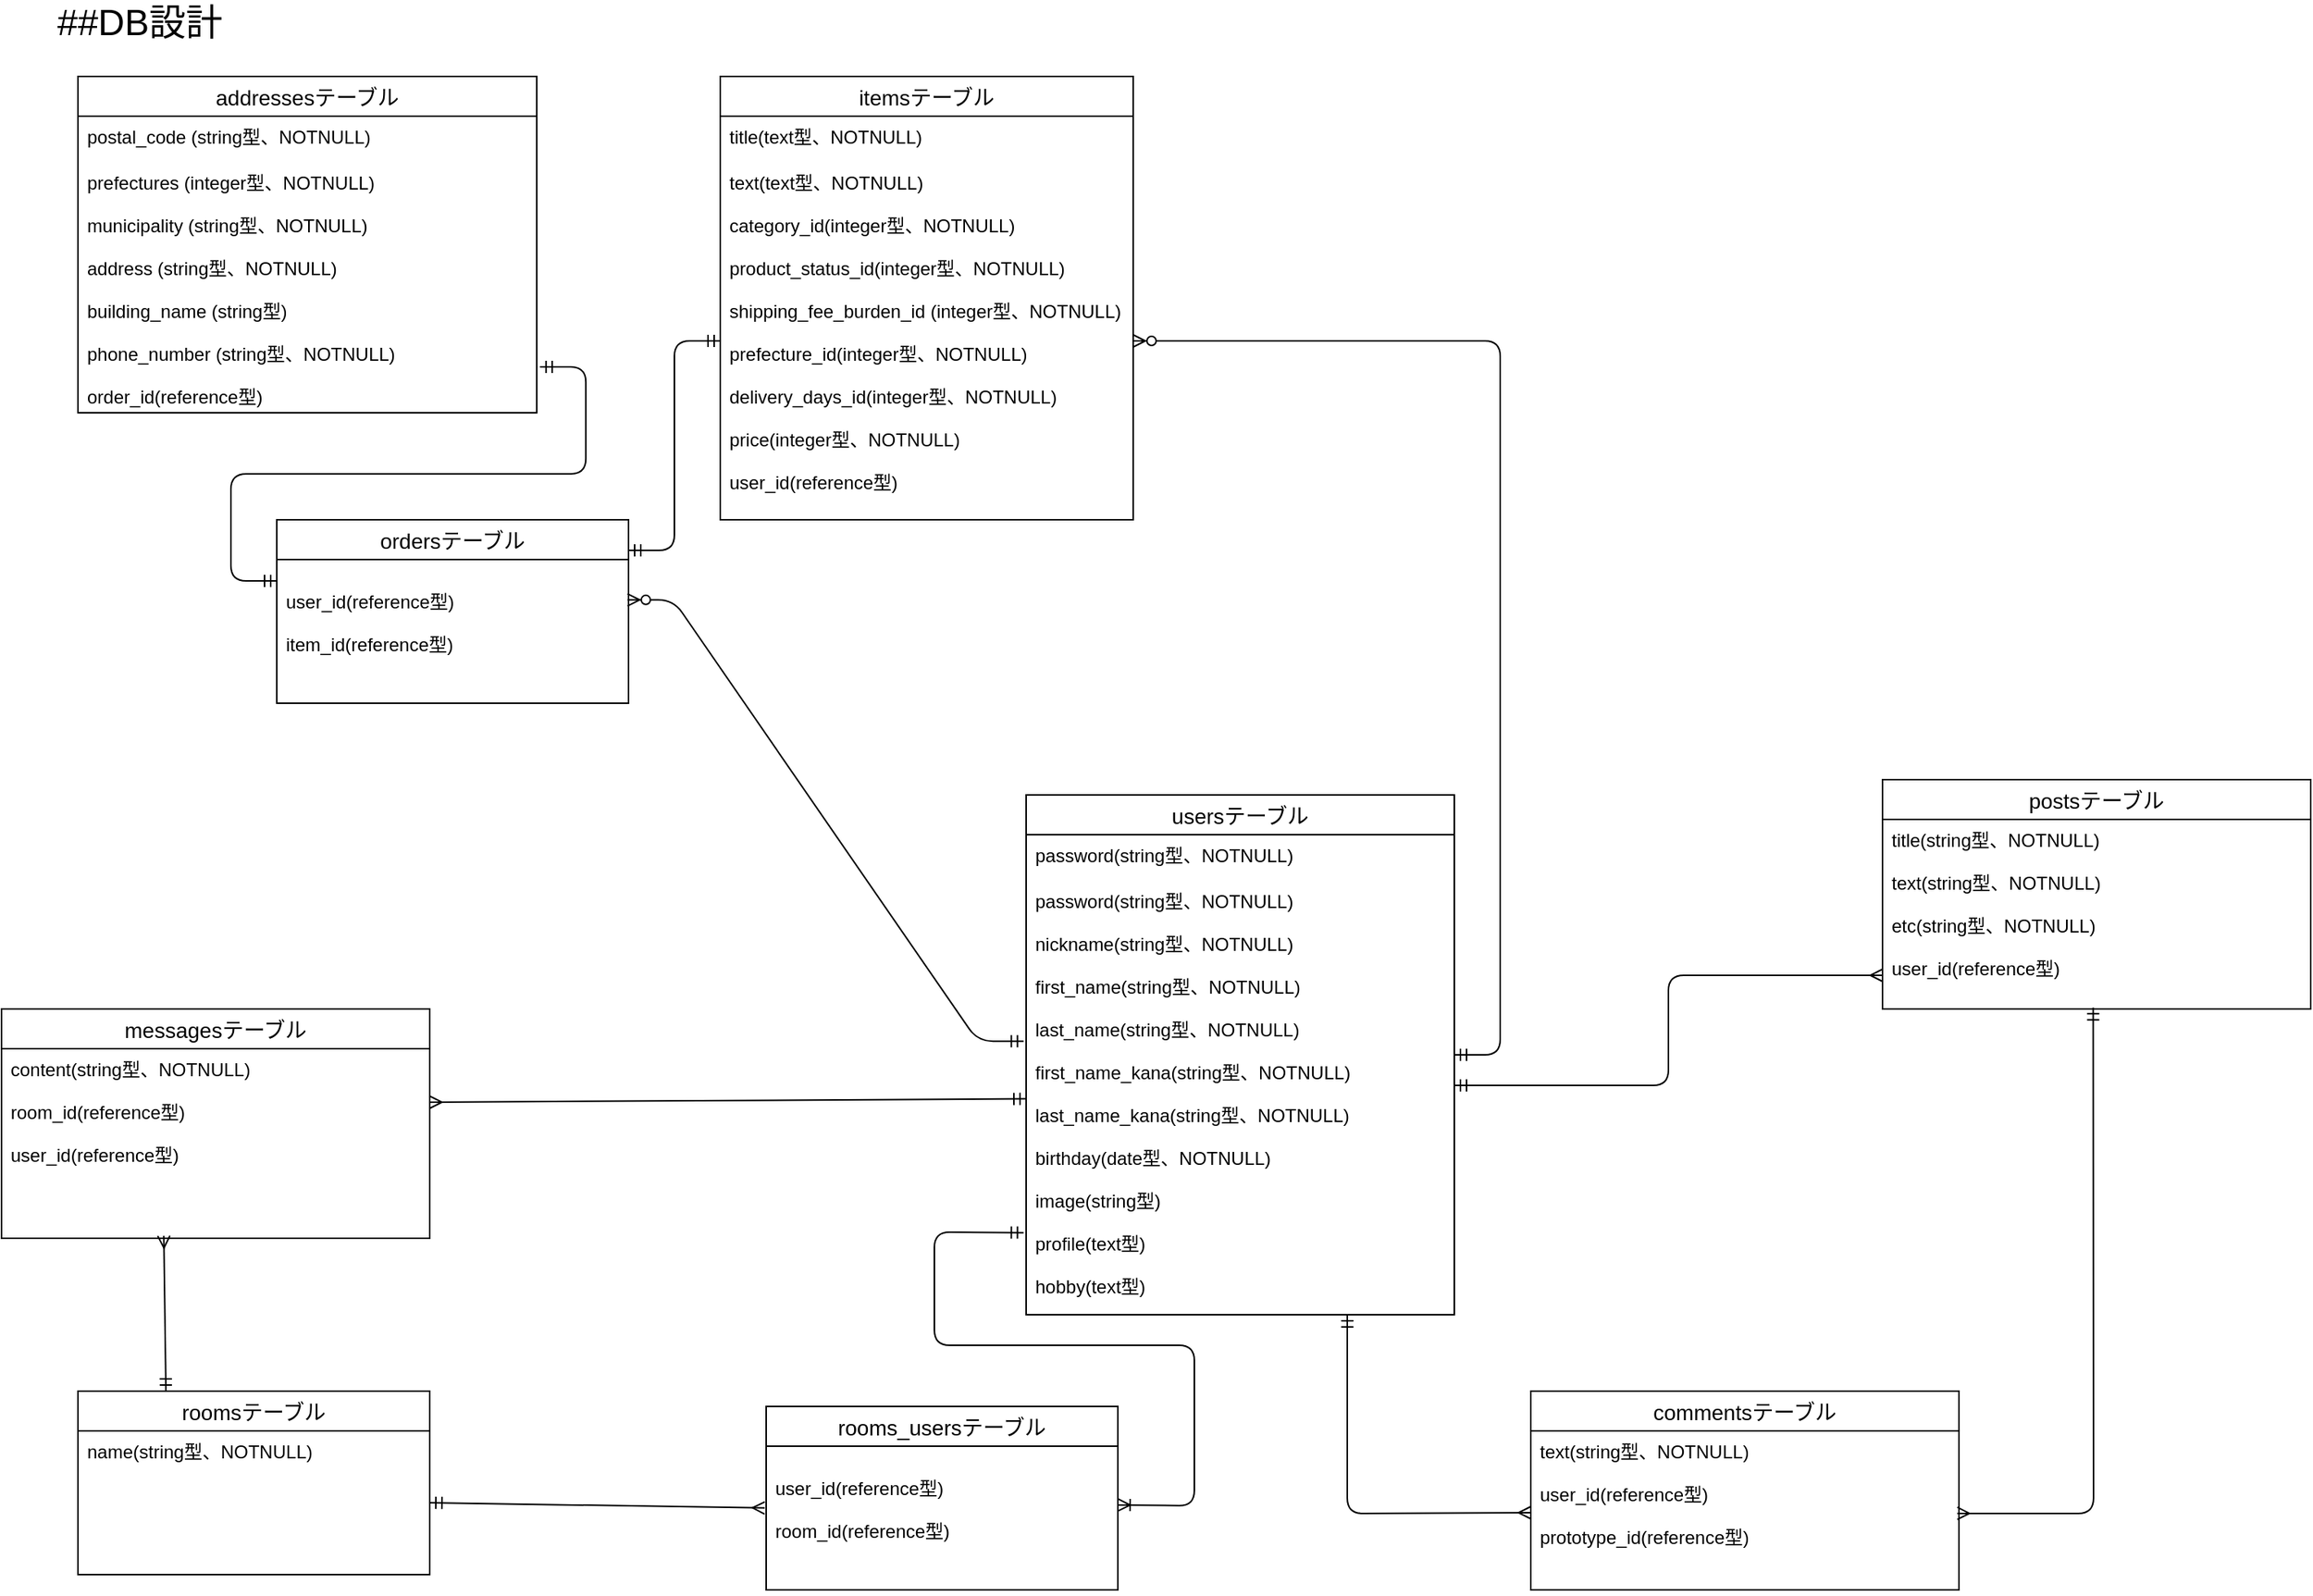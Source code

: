 <mxfile version="13.10.0" type="embed">
    <diagram id="zXWGcr6nQ2ZrFzj7Ionr" name="ページ1">
        <mxGraphModel dx="1640" dy="739" grid="1" gridSize="10" guides="1" tooltips="1" connect="1" arrows="1" fold="1" page="1" pageScale="1" pageWidth="827" pageHeight="1169" math="0" shadow="0">
            <root>
                <mxCell id="0"/>
                <mxCell id="1" parent="0"/>
                <mxCell id="70" value="itemsテーブル" style="swimlane;fontStyle=0;childLayout=stackLayout;horizontal=1;startSize=26;horizontalStack=0;resizeParent=1;resizeParentMax=0;resizeLast=0;collapsible=1;marginBottom=0;align=center;fontSize=14;" parent="1" vertex="1">
                    <mxGeometry x="500" y="90" width="270" height="290" as="geometry"/>
                </mxCell>
                <mxCell id="71" value="title(text型、NOTNULL)" style="text;strokeColor=none;fillColor=none;spacingLeft=4;spacingRight=4;overflow=hidden;rotatable=0;points=[[0,0.5],[1,0.5]];portConstraint=eastwest;fontSize=12;" parent="70" vertex="1">
                    <mxGeometry y="26" width="270" height="30" as="geometry"/>
                </mxCell>
                <mxCell id="73" value="text(text型、NOTNULL)&#10;&#10;category_id(integer型、NOTNULL)&#10;&#10;product_status_id(integer型、NOTNULL)&#10;&#10;shipping_fee_burden_id (integer型、NOTNULL)&#10;&#10;prefecture_id(integer型、NOTNULL)&#10;&#10;delivery_days_id(integer型、NOTNULL)&#10;&#10;price(integer型、NOTNULL)&#10;&#10;user_id(reference型)&#10;&#10;&#10;" style="text;strokeColor=none;fillColor=none;spacingLeft=4;spacingRight=4;overflow=hidden;rotatable=0;points=[[0,0.5],[1,0.5]];portConstraint=eastwest;fontSize=12;" parent="70" vertex="1">
                    <mxGeometry y="56" width="270" height="234" as="geometry"/>
                </mxCell>
                <mxCell id="75" value="postsテーブル" style="swimlane;fontStyle=0;childLayout=stackLayout;horizontal=1;startSize=26;horizontalStack=0;resizeParent=1;resizeParentMax=0;resizeLast=0;collapsible=1;marginBottom=0;align=center;fontSize=14;" parent="1" vertex="1">
                    <mxGeometry x="1260" y="550" width="280" height="150" as="geometry"/>
                </mxCell>
                <mxCell id="77" value="title(string型、NOTNULL)&#10;&#10;text(string型、NOTNULL)&#10;&#10;etc(string型、NOTNULL)&#10;&#10;user_id(reference型)" style="text;strokeColor=none;fillColor=none;spacingLeft=4;spacingRight=4;overflow=hidden;rotatable=0;points=[[0,0.5],[1,0.5]];portConstraint=eastwest;fontSize=12;" parent="75" vertex="1">
                    <mxGeometry y="26" width="280" height="124" as="geometry"/>
                </mxCell>
                <mxCell id="82" value="ordersテーブル" style="swimlane;fontStyle=0;childLayout=stackLayout;horizontal=1;startSize=26;horizontalStack=0;resizeParent=1;resizeParentMax=0;resizeLast=0;collapsible=1;marginBottom=0;align=center;fontSize=14;" parent="1" vertex="1">
                    <mxGeometry x="210" y="380" width="230" height="120" as="geometry"/>
                </mxCell>
                <mxCell id="84" value="&#10;user_id(reference型)&#10;&#10;item_id(reference型)" style="text;strokeColor=none;fillColor=none;spacingLeft=4;spacingRight=4;overflow=hidden;rotatable=0;points=[[0,0.5],[1,0.5]];portConstraint=eastwest;fontSize=12;" parent="82" vertex="1">
                    <mxGeometry y="26" width="230" height="94" as="geometry"/>
                </mxCell>
                <mxCell id="86" value="addressesテーブル" style="swimlane;fontStyle=0;childLayout=stackLayout;horizontal=1;startSize=26;horizontalStack=0;resizeParent=1;resizeParentMax=0;resizeLast=0;collapsible=1;marginBottom=0;align=center;fontSize=14;" parent="1" vertex="1">
                    <mxGeometry x="80" y="90" width="300" height="220" as="geometry"/>
                </mxCell>
                <mxCell id="87" value="postal_code (string型、NOTNULL)&#10;" style="text;strokeColor=none;fillColor=none;spacingLeft=4;spacingRight=4;overflow=hidden;rotatable=0;points=[[0,0.5],[1,0.5]];portConstraint=eastwest;fontSize=12;" parent="86" vertex="1">
                    <mxGeometry y="26" width="300" height="30" as="geometry"/>
                </mxCell>
                <mxCell id="88" value="prefectures (integer型、NOTNULL)&#10;&#10;municipality (string型、NOTNULL)&#10;&#10;address (string型、NOTNULL)&#10;&#10;building_name (string型)&#10;&#10;phone_number (string型、NOTNULL)&#10;&#10;order_id(reference型)&#10;" style="text;strokeColor=none;fillColor=none;spacingLeft=4;spacingRight=4;overflow=hidden;rotatable=0;points=[[0,0.5],[1,0.5]];portConstraint=eastwest;fontSize=12;" parent="86" vertex="1">
                    <mxGeometry y="56" width="300" height="164" as="geometry"/>
                </mxCell>
                <mxCell id="121" value="##DB設計" style="text;html=1;align=center;verticalAlign=middle;resizable=0;points=[];autosize=1;fontSize=24;" parent="1" vertex="1">
                    <mxGeometry x="60" y="40" width="120" height="30" as="geometry"/>
                </mxCell>
                <mxCell id="126" value="messagesテーブル" style="swimlane;fontStyle=0;childLayout=stackLayout;horizontal=1;startSize=26;horizontalStack=0;resizeParent=1;resizeParentMax=0;resizeLast=0;collapsible=1;marginBottom=0;align=center;fontSize=14;" parent="1" vertex="1">
                    <mxGeometry x="30" y="700" width="280" height="150" as="geometry"/>
                </mxCell>
                <mxCell id="127" value="content(string型、NOTNULL)&#10;&#10;room_id(reference型)&#10;&#10;user_id(reference型)" style="text;strokeColor=none;fillColor=none;spacingLeft=4;spacingRight=4;overflow=hidden;rotatable=0;points=[[0,0.5],[1,0.5]];portConstraint=eastwest;fontSize=12;" parent="126" vertex="1">
                    <mxGeometry y="26" width="280" height="124" as="geometry"/>
                </mxCell>
                <mxCell id="129" value="rooms_usersテーブル" style="swimlane;fontStyle=0;childLayout=stackLayout;horizontal=1;startSize=26;horizontalStack=0;resizeParent=1;resizeParentMax=0;resizeLast=0;collapsible=1;marginBottom=0;align=center;fontSize=14;" parent="1" vertex="1">
                    <mxGeometry x="530" y="960" width="230" height="120" as="geometry"/>
                </mxCell>
                <mxCell id="130" value="&#10;user_id(reference型)&#10;&#10;room_id(reference型)" style="text;strokeColor=none;fillColor=none;spacingLeft=4;spacingRight=4;overflow=hidden;rotatable=0;points=[[0,0.5],[1,0.5]];portConstraint=eastwest;fontSize=12;" parent="129" vertex="1">
                    <mxGeometry y="26" width="230" height="94" as="geometry"/>
                </mxCell>
                <mxCell id="131" value="roomsテーブル" style="swimlane;fontStyle=0;childLayout=stackLayout;horizontal=1;startSize=26;horizontalStack=0;resizeParent=1;resizeParentMax=0;resizeLast=0;collapsible=1;marginBottom=0;align=center;fontSize=14;" parent="1" vertex="1">
                    <mxGeometry x="80" y="950" width="230" height="120" as="geometry"/>
                </mxCell>
                <mxCell id="132" value="name(string型、NOTNULL)" style="text;strokeColor=none;fillColor=none;spacingLeft=4;spacingRight=4;overflow=hidden;rotatable=0;points=[[0,0.5],[1,0.5]];portConstraint=eastwest;fontSize=12;" parent="131" vertex="1">
                    <mxGeometry y="26" width="230" height="94" as="geometry"/>
                </mxCell>
                <mxCell id="136" value="usersテーブル" style="swimlane;fontStyle=0;childLayout=stackLayout;horizontal=1;startSize=26;horizontalStack=0;resizeParent=1;resizeParentMax=0;resizeLast=0;collapsible=1;marginBottom=0;align=center;fontSize=14;" parent="1" vertex="1">
                    <mxGeometry x="700" y="560" width="280" height="340" as="geometry"/>
                </mxCell>
                <mxCell id="137" value="password(string型、NOTNULL)" style="text;strokeColor=none;fillColor=none;spacingLeft=4;spacingRight=4;overflow=hidden;rotatable=0;points=[[0,0.5],[1,0.5]];portConstraint=eastwest;fontSize=12;" parent="136" vertex="1">
                    <mxGeometry y="26" width="280" height="30" as="geometry"/>
                </mxCell>
                <mxCell id="138" value="password(string型、NOTNULL)&#10;&#10;nickname(string型、NOTNULL)&#10;&#10;first_name(string型、NOTNULL)&#10;&#10;last_name(string型、NOTNULL)&#10;&#10;first_name_kana(string型、NOTNULL)&#10;&#10;last_name_kana(string型、NOTNULL)&#10;&#10;birthday(date型、NOTNULL)&#10;&#10;image(string型)&#10;&#10;profile(text型)&#10;&#10;hobby(text型)&#10;" style="text;strokeColor=none;fillColor=none;spacingLeft=4;spacingRight=4;overflow=hidden;rotatable=0;points=[[0,0.5],[1,0.5]];portConstraint=eastwest;fontSize=12;" parent="136" vertex="1">
                    <mxGeometry y="56" width="280" height="284" as="geometry"/>
                </mxCell>
                <mxCell id="139" value="" style="edgeStyle=entityRelationEdgeStyle;fontSize=12;html=1;endArrow=ERzeroToMany;startArrow=ERmandOne;" parent="1" source="136" target="73" edge="1">
                    <mxGeometry width="100" height="100" relative="1" as="geometry">
                        <mxPoint x="868" y="510" as="sourcePoint"/>
                        <mxPoint x="810" y="460" as="targetPoint"/>
                    </mxGeometry>
                </mxCell>
                <mxCell id="140" value="" style="edgeStyle=entityRelationEdgeStyle;fontSize=12;html=1;endArrow=ERzeroToMany;startArrow=ERmandOne;entryX=0.997;entryY=0.281;entryDx=0;entryDy=0;entryPerimeter=0;exitX=-0.006;exitY=0.37;exitDx=0;exitDy=0;exitPerimeter=0;" parent="1" source="138" target="84" edge="1">
                    <mxGeometry width="100" height="100" relative="1" as="geometry">
                        <mxPoint x="990" y="725" as="sourcePoint"/>
                        <mxPoint x="600" y="410" as="targetPoint"/>
                    </mxGeometry>
                </mxCell>
                <mxCell id="141" value="" style="edgeStyle=entityRelationEdgeStyle;fontSize=12;html=1;endArrow=ERmandOne;startArrow=ERmandOne;" parent="1" target="73" edge="1">
                    <mxGeometry width="100" height="100" relative="1" as="geometry">
                        <mxPoint x="440" y="400" as="sourcePoint"/>
                        <mxPoint x="540" y="300" as="targetPoint"/>
                    </mxGeometry>
                </mxCell>
                <mxCell id="151" value="" style="edgeStyle=entityRelationEdgeStyle;fontSize=12;html=1;endArrow=ERmandOne;startArrow=ERmandOne;exitX=1.007;exitY=0.817;exitDx=0;exitDy=0;exitPerimeter=0;" parent="1" source="88" edge="1">
                    <mxGeometry width="100" height="100" relative="1" as="geometry">
                        <mxPoint x="110" y="520" as="sourcePoint"/>
                        <mxPoint x="210" y="420" as="targetPoint"/>
                    </mxGeometry>
                </mxCell>
                <mxCell id="161" value="" style="endArrow=ERoneToMany;html=1;fontSize=12;exitX=-0.006;exitY=0.811;exitDx=0;exitDy=0;exitPerimeter=0;endFill=0;startArrow=ERmandOne;startFill=0;entryX=1;entryY=0.409;entryDx=0;entryDy=0;entryPerimeter=0;" parent="1" source="138" target="130" edge="1">
                    <mxGeometry width="50" height="50" relative="1" as="geometry">
                        <mxPoint x="540" y="630" as="sourcePoint"/>
                        <mxPoint x="760" y="1025" as="targetPoint"/>
                        <Array as="points">
                            <mxPoint x="640" y="846"/>
                            <mxPoint x="640" y="920"/>
                            <mxPoint x="810" y="920"/>
                            <mxPoint x="810" y="1025"/>
                        </Array>
                    </mxGeometry>
                </mxCell>
                <mxCell id="165" value="" style="endArrow=ERmany;html=1;fontSize=12;entryX=-0.004;entryY=0.43;entryDx=0;entryDy=0;entryPerimeter=0;startArrow=ERmandOne;startFill=0;endFill=0;exitX=1;exitY=0.5;exitDx=0;exitDy=0;" parent="1" source="132" target="130" edge="1">
                    <mxGeometry width="50" height="50" relative="1" as="geometry">
                        <mxPoint x="300" y="1010" as="sourcePoint"/>
                        <mxPoint x="350" y="960" as="targetPoint"/>
                    </mxGeometry>
                </mxCell>
                <mxCell id="166" value="" style="endArrow=ERmany;html=1;fontSize=12;entryX=0.379;entryY=0.987;entryDx=0;entryDy=0;entryPerimeter=0;startArrow=ERmandOne;startFill=0;endFill=0;exitX=0.25;exitY=0;exitDx=0;exitDy=0;" parent="1" source="131" target="127" edge="1">
                    <mxGeometry width="50" height="50" relative="1" as="geometry">
                        <mxPoint x="118" y="950" as="sourcePoint"/>
                        <mxPoint x="118.2" y="851.016" as="targetPoint"/>
                    </mxGeometry>
                </mxCell>
                <mxCell id="167" value="" style="endArrow=ERmany;html=1;fontSize=12;startArrow=ERmandOne;startFill=0;endFill=0;" parent="1" edge="1">
                    <mxGeometry width="50" height="50" relative="1" as="geometry">
                        <mxPoint x="980" y="750" as="sourcePoint"/>
                        <mxPoint x="1260" y="678" as="targetPoint"/>
                        <Array as="points">
                            <mxPoint x="1120" y="750"/>
                            <mxPoint x="1120" y="678"/>
                        </Array>
                    </mxGeometry>
                </mxCell>
                <mxCell id="168" value="" style="endArrow=ERmany;html=1;fontSize=12;entryX=-0.003;entryY=0.149;entryDx=0;entryDy=0;entryPerimeter=0;startArrow=ERmandOne;startFill=0;endFill=0;exitX=0.75;exitY=1;exitDx=0;exitDy=0;exitPerimeter=0;" parent="1" source="138" edge="1">
                    <mxGeometry width="50" height="50" relative="1" as="geometry">
                        <mxPoint x="904" y="870" as="sourcePoint"/>
                        <mxPoint x="1030" y="1029.506" as="targetPoint"/>
                        <Array as="points">
                            <mxPoint x="910" y="1030"/>
                        </Array>
                    </mxGeometry>
                </mxCell>
                <mxCell id="169" value="" style="endArrow=ERmany;html=1;fontSize=12;startArrow=ERmandOne;startFill=0;endFill=0;exitX=0.492;exitY=0.993;exitDx=0;exitDy=0;exitPerimeter=0;entryX=0.996;entryY=0.54;entryDx=0;entryDy=0;entryPerimeter=0;" parent="1" source="77" edge="1">
                    <mxGeometry width="50" height="50" relative="1" as="geometry">
                        <mxPoint x="1300" y="850" as="sourcePoint"/>
                        <mxPoint x="1308.88" y="1029.96" as="targetPoint"/>
                        <Array as="points">
                            <mxPoint x="1398" y="1030"/>
                        </Array>
                    </mxGeometry>
                </mxCell>
                <mxCell id="170" value="" style="endArrow=ERmany;html=1;fontSize=12;startArrow=ERmandOne;startFill=0;endFill=0;" parent="1" source="138" edge="1">
                    <mxGeometry width="50" height="50" relative="1" as="geometry">
                        <mxPoint x="340" y="800" as="sourcePoint"/>
                        <mxPoint x="310" y="761" as="targetPoint"/>
                    </mxGeometry>
                </mxCell>
                <mxCell id="172" value="commentsテーブル" style="swimlane;fontStyle=0;childLayout=stackLayout;horizontal=1;startSize=26;horizontalStack=0;resizeParent=1;resizeParentMax=0;resizeLast=0;collapsible=1;marginBottom=0;align=center;fontSize=14;" parent="1" vertex="1">
                    <mxGeometry x="1030" y="950" width="280" height="130" as="geometry"/>
                </mxCell>
                <mxCell id="173" value="text(string型、NOTNULL)&#10;&#10;user_id(reference型)&#10;&#10;prototype_id(reference型)" style="text;strokeColor=none;fillColor=none;spacingLeft=4;spacingRight=4;overflow=hidden;rotatable=0;points=[[0,0.5],[1,0.5]];portConstraint=eastwest;fontSize=12;" parent="172" vertex="1">
                    <mxGeometry y="26" width="280" height="104" as="geometry"/>
                </mxCell>
            </root>
        </mxGraphModel>
    </diagram>
</mxfile>